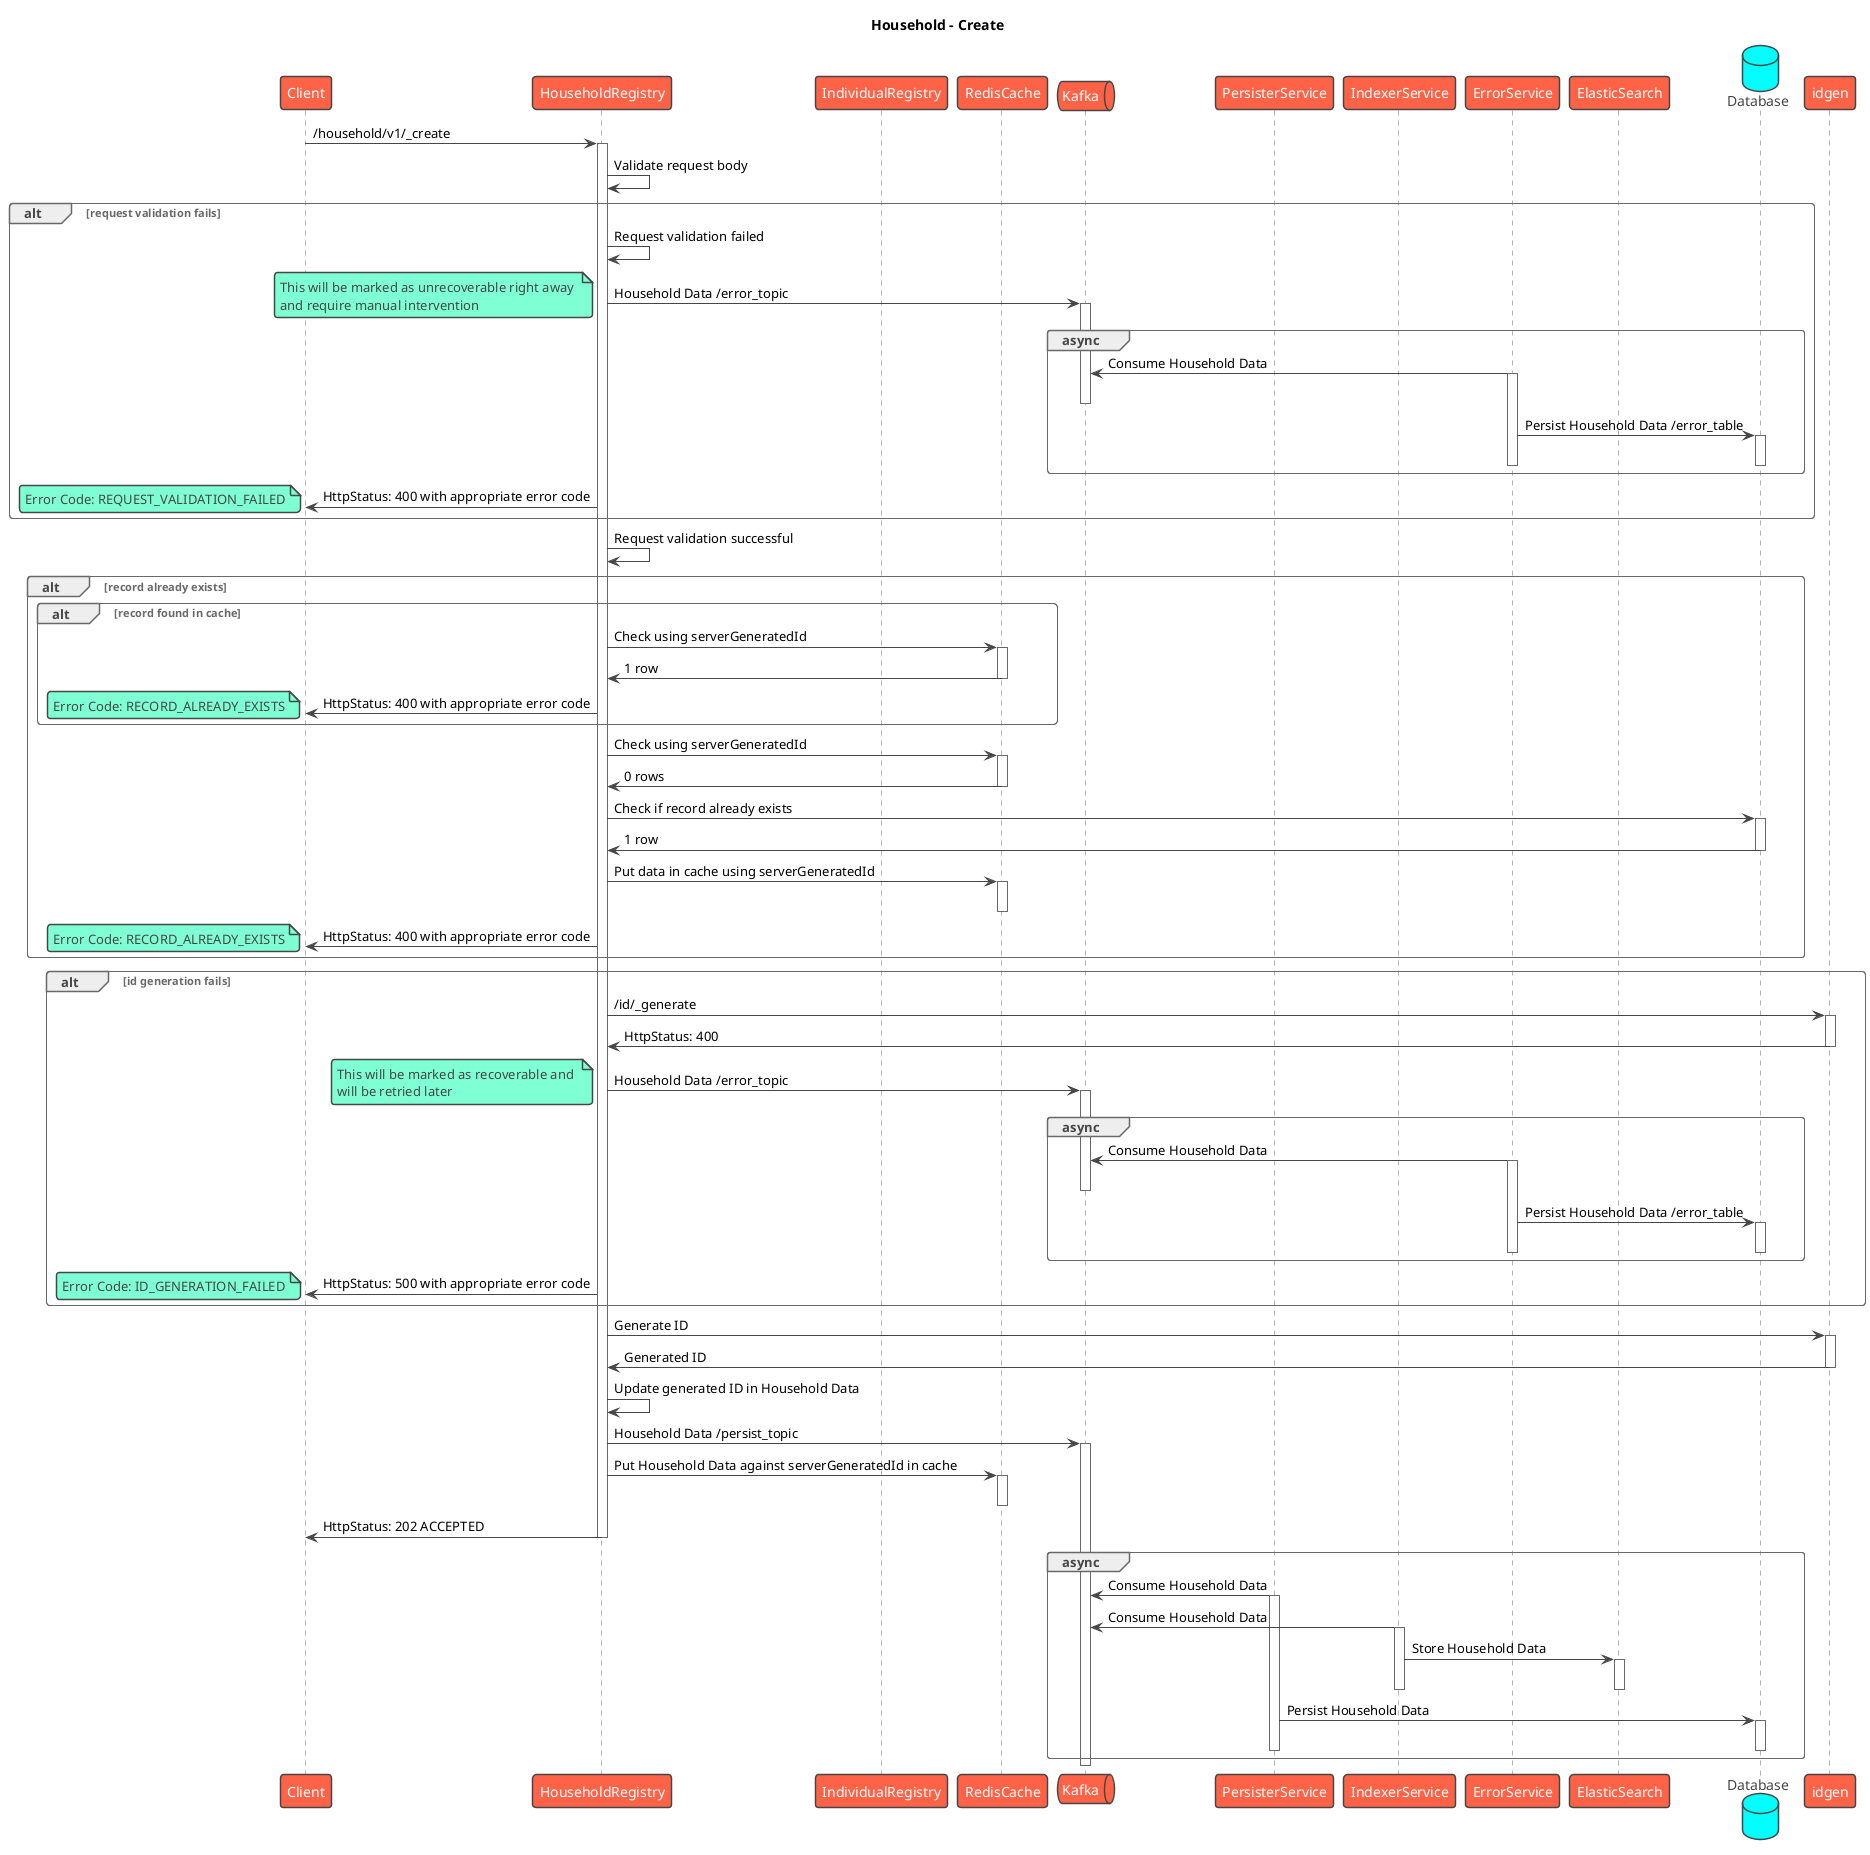 @startuml
title Household - Create
!theme vibrant
participant Client as c
participant HouseholdRegistry as s
participant IndividualRegistry as s2
participant RedisCache as rc
queue Kafka as k
participant PersisterService as prs
participant IndexerService as idx
participant ErrorService as es
participant ElasticSearch as el
database Database as db
c -> s : /household/v1/_create
activate s
s -> s: Validate request body
alt request validation fails
    s -> s: Request validation failed
    s -> k: Household Data /error_topic
    note left
        This will be marked as unrecoverable right away 
        and require manual intervention
    end note
    activate k
    group async
        es -> k: Consume Household Data
        activate es
        deactivate k
        es -> db: Persist Household Data /error_table
        activate db
        deactivate db
        deactivate es
    end
    s -> c: HttpStatus: 400 with appropriate error code
    note left
        Error Code: REQUEST_VALIDATION_FAILED
    end note
end
s -> s: Request validation successful
alt record already exists
    alt record found in cache
      s -> rc: Check using serverGeneratedId
      activate rc
      rc -> s: 1 row
      deactivate rc
      s -> c: HttpStatus: 400 with appropriate error code
      note left
          Error Code: RECORD_ALREADY_EXISTS
      end note
    end
    s -> rc: Check using serverGeneratedId
    activate rc
    rc -> s: 0 rows
    deactivate rc
    s -> db: Check if record already exists
    activate db
    db -> s: 1 row
    deactivate db
    s -> rc: Put data in cache using serverGeneratedId
    activate rc
    deactivate rc
    s -> c: HttpStatus: 400 with appropriate error code
    note left
        Error Code: RECORD_ALREADY_EXISTS
    end note
end
'alt individual(s) don't exist [loop on all individualId(s) in request]
'    s -> s2: /individual/v1/_search
'    activate s2
'    s2 -> s: 0 rows
'    deactivate s2
'    s -> k: Household Data /error_topic
'    note left
'        This will be marked as recoverable and will be
'        retried later
'    end note
'    activate k
'    group async
'        es -> k: Consume Household Data
'        activate es
'        deactivate k
'        es -> db: Persist Household Data /error_table
'        activate db
'        deactivate db
'        deactivate es
'    end
'    s -> c: HttpStatus: 400 with appropriate error code
'    note left
'        Error Code: DEPENDENCY_ERROR
'    end note
'end
's -> s2: /individual/v1/_search
'activate s2
's2 -> s: 1 row
'deactivate s2
's -> db: Get Individual/Household mapping using individual serverGeneratedId [loop on all individualId(s) in request]]
'activate db
'alt mapping record found
'  db -> s: 1 row
'  deactivate db
'  s -> c: HttpStatus: 400 with appropriate error code
'  note left
'      Error Code: BAD_REQUEST
'      Ensures that the individual is not already linked to a household
'  end note
'end
alt id generation fails
    s -> idgen: /id/_generate
    activate idgen
    idgen -> s: HttpStatus: 400
    deactivate idgen
    s -> k: Household Data /error_topic
    note left
        This will be marked as recoverable and 
        will be retried later
    end note
    activate k
    group async
        es -> k: Consume Household Data
        activate es
        deactivate k
        es -> db: Persist Household Data /error_table
        activate db
        deactivate db
        deactivate es
    end
    s -> c: HttpStatus: 500 with appropriate error code
    note left
      Error Code: ID_GENERATION_FAILED
    end note
end
s -> idgen: Generate ID
activate idgen
idgen -> s: Generated ID
deactivate idgen
s -> s: Update generated ID in Household Data
s -> k: Household Data /persist_topic
activate k
s -> rc: Put Household Data against serverGeneratedId in cache
activate rc
deactivate rc
s -> c: HttpStatus: 202 ACCEPTED
deactivate s
group async
    prs -> k: Consume Household Data
    activate prs
    idx -> k: Consume Household Data
    activate idx
    idx -> el: Store Household Data
    activate el
    deactivate el
    deactivate idx
    prs -> db: Persist Household Data
    activate db
    deactivate db
    deactivate prs
end
deactivate k
@enduml